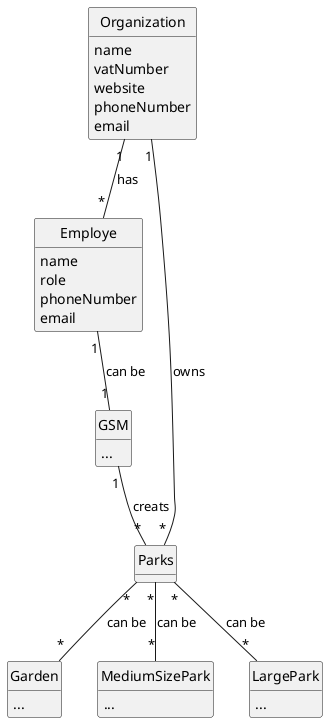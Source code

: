 @startuml
skinparam monochrome true
skinparam packageStyle rectangle
skinparam shadowing false

'left to right direction

skinparam classAttributeIconSize 0

hide circle
hide methods

'title Domain Model

'class Platform {
'  -description
'}

class Organization {
    name
    vatNumber
    website
    phoneNumber
    email
}

class Employe {
    name
    role
    phoneNumber
    email
}

class GSM {
    ...
}
class Garden {
    ...
}

class MediumSizePark {
    ...
}

class LargePark {
    ...
}

class Parks {
}

Organization "1" -- "*" Employe : has
Organization "1" -- "*" Parks : owns
Employe "1" -- "1" GSM : can be
Parks "*" -- "*" Garden : can be
Parks "*" -- "*" MediumSizePark : can be
Parks "*" -- "*" LargePark : can be
GSM "1" -- "*" Parks: creats


@enduml